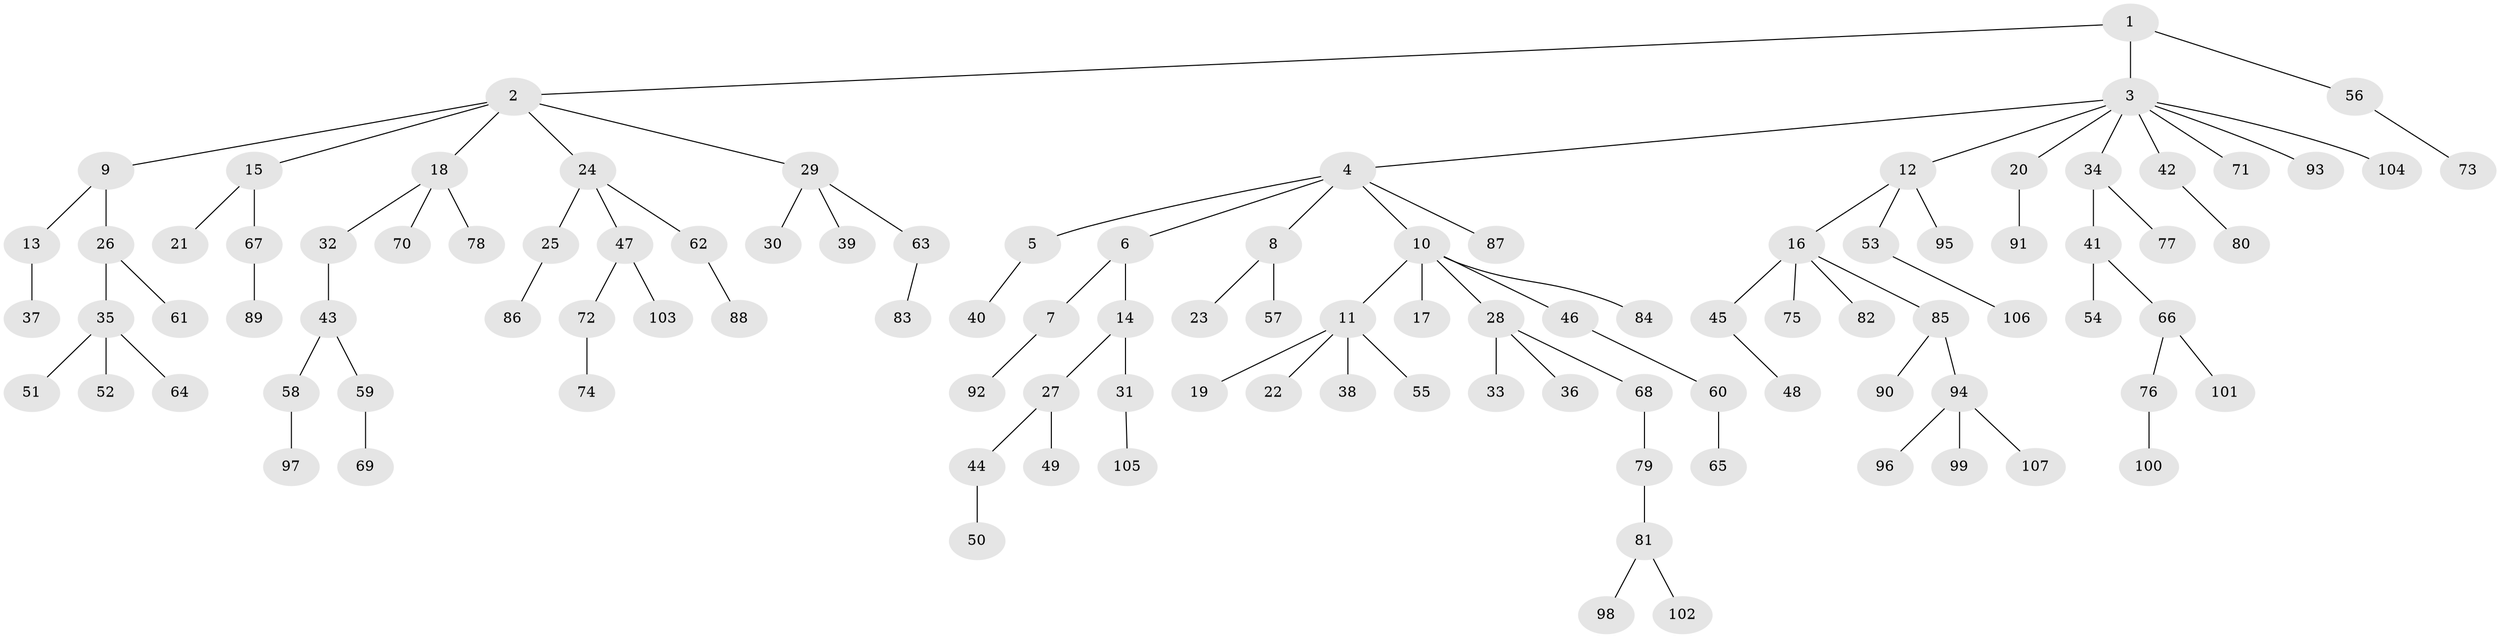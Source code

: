 // Generated by graph-tools (version 1.1) at 2025/50/03/09/25 03:50:15]
// undirected, 107 vertices, 106 edges
graph export_dot {
graph [start="1"]
  node [color=gray90,style=filled];
  1;
  2;
  3;
  4;
  5;
  6;
  7;
  8;
  9;
  10;
  11;
  12;
  13;
  14;
  15;
  16;
  17;
  18;
  19;
  20;
  21;
  22;
  23;
  24;
  25;
  26;
  27;
  28;
  29;
  30;
  31;
  32;
  33;
  34;
  35;
  36;
  37;
  38;
  39;
  40;
  41;
  42;
  43;
  44;
  45;
  46;
  47;
  48;
  49;
  50;
  51;
  52;
  53;
  54;
  55;
  56;
  57;
  58;
  59;
  60;
  61;
  62;
  63;
  64;
  65;
  66;
  67;
  68;
  69;
  70;
  71;
  72;
  73;
  74;
  75;
  76;
  77;
  78;
  79;
  80;
  81;
  82;
  83;
  84;
  85;
  86;
  87;
  88;
  89;
  90;
  91;
  92;
  93;
  94;
  95;
  96;
  97;
  98;
  99;
  100;
  101;
  102;
  103;
  104;
  105;
  106;
  107;
  1 -- 2;
  1 -- 3;
  1 -- 56;
  2 -- 9;
  2 -- 15;
  2 -- 18;
  2 -- 24;
  2 -- 29;
  3 -- 4;
  3 -- 12;
  3 -- 20;
  3 -- 34;
  3 -- 42;
  3 -- 71;
  3 -- 93;
  3 -- 104;
  4 -- 5;
  4 -- 6;
  4 -- 8;
  4 -- 10;
  4 -- 87;
  5 -- 40;
  6 -- 7;
  6 -- 14;
  7 -- 92;
  8 -- 23;
  8 -- 57;
  9 -- 13;
  9 -- 26;
  10 -- 11;
  10 -- 17;
  10 -- 28;
  10 -- 46;
  10 -- 84;
  11 -- 19;
  11 -- 22;
  11 -- 38;
  11 -- 55;
  12 -- 16;
  12 -- 53;
  12 -- 95;
  13 -- 37;
  14 -- 27;
  14 -- 31;
  15 -- 21;
  15 -- 67;
  16 -- 45;
  16 -- 75;
  16 -- 82;
  16 -- 85;
  18 -- 32;
  18 -- 70;
  18 -- 78;
  20 -- 91;
  24 -- 25;
  24 -- 47;
  24 -- 62;
  25 -- 86;
  26 -- 35;
  26 -- 61;
  27 -- 44;
  27 -- 49;
  28 -- 33;
  28 -- 36;
  28 -- 68;
  29 -- 30;
  29 -- 39;
  29 -- 63;
  31 -- 105;
  32 -- 43;
  34 -- 41;
  34 -- 77;
  35 -- 51;
  35 -- 52;
  35 -- 64;
  41 -- 54;
  41 -- 66;
  42 -- 80;
  43 -- 58;
  43 -- 59;
  44 -- 50;
  45 -- 48;
  46 -- 60;
  47 -- 72;
  47 -- 103;
  53 -- 106;
  56 -- 73;
  58 -- 97;
  59 -- 69;
  60 -- 65;
  62 -- 88;
  63 -- 83;
  66 -- 76;
  66 -- 101;
  67 -- 89;
  68 -- 79;
  72 -- 74;
  76 -- 100;
  79 -- 81;
  81 -- 98;
  81 -- 102;
  85 -- 90;
  85 -- 94;
  94 -- 96;
  94 -- 99;
  94 -- 107;
}
